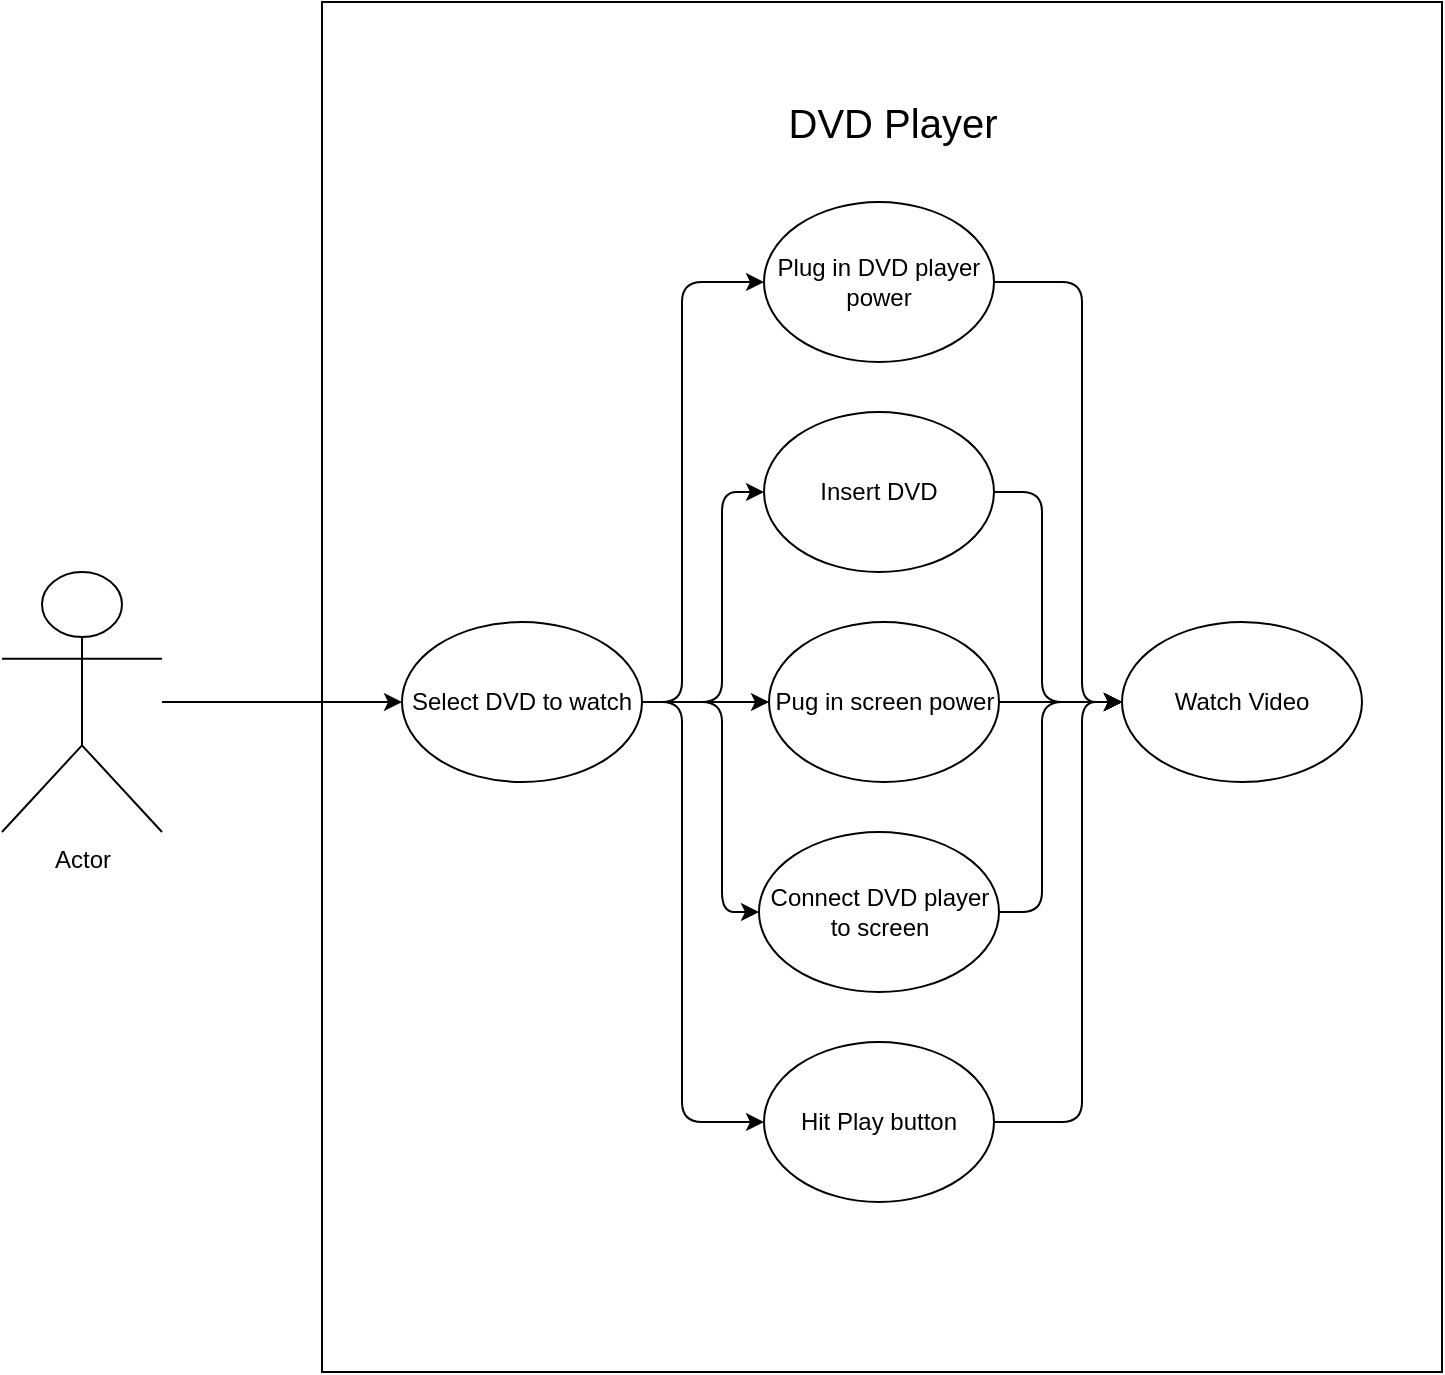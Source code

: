 <mxfile version="13.7.3" type="github">
  <diagram id="VxwpdV8dTUdYNORsaoQw" name="Page-1">
    <mxGraphModel dx="780" dy="1103" grid="1" gridSize="10" guides="1" tooltips="1" connect="1" arrows="1" fold="1" page="1" pageScale="1" pageWidth="850" pageHeight="1100" math="0" shadow="0">
      <root>
        <mxCell id="0" />
        <mxCell id="1" parent="0" />
        <mxCell id="stS1s8CcGsvVjPebMNRK-48" value="" style="rounded=0;whiteSpace=wrap;html=1;rotation=-90;" vertex="1" parent="1">
          <mxGeometry x="137.5" y="262.5" width="685" height="560" as="geometry" />
        </mxCell>
        <mxCell id="stS1s8CcGsvVjPebMNRK-16" style="edgeStyle=orthogonalEdgeStyle;rounded=0;orthogonalLoop=1;jettySize=auto;html=1;" edge="1" parent="1" source="stS1s8CcGsvVjPebMNRK-3" target="stS1s8CcGsvVjPebMNRK-8">
          <mxGeometry relative="1" as="geometry" />
        </mxCell>
        <mxCell id="stS1s8CcGsvVjPebMNRK-3" value="Actor" style="shape=umlActor;verticalLabelPosition=bottom;verticalAlign=top;html=1;outlineConnect=0;" vertex="1" parent="1">
          <mxGeometry x="40" y="485" width="80" height="130" as="geometry" />
        </mxCell>
        <mxCell id="stS1s8CcGsvVjPebMNRK-4" value="Insert DVD" style="ellipse;whiteSpace=wrap;html=1;" vertex="1" parent="1">
          <mxGeometry x="421" y="405" width="115" height="80" as="geometry" />
        </mxCell>
        <mxCell id="stS1s8CcGsvVjPebMNRK-6" value="Connect DVD player to screen" style="ellipse;whiteSpace=wrap;html=1;" vertex="1" parent="1">
          <mxGeometry x="418.5" y="615" width="120" height="80" as="geometry" />
        </mxCell>
        <mxCell id="stS1s8CcGsvVjPebMNRK-41" style="edgeStyle=orthogonalEdgeStyle;rounded=0;orthogonalLoop=1;jettySize=auto;html=1;entryX=0;entryY=0.5;entryDx=0;entryDy=0;" edge="1" parent="1" source="stS1s8CcGsvVjPebMNRK-8" target="stS1s8CcGsvVjPebMNRK-11">
          <mxGeometry relative="1" as="geometry" />
        </mxCell>
        <mxCell id="stS1s8CcGsvVjPebMNRK-8" value="Select DVD to watch" style="ellipse;whiteSpace=wrap;html=1;" vertex="1" parent="1">
          <mxGeometry x="240" y="510" width="120" height="80" as="geometry" />
        </mxCell>
        <mxCell id="stS1s8CcGsvVjPebMNRK-9" value="Plug in DVD player power" style="ellipse;whiteSpace=wrap;html=1;" vertex="1" parent="1">
          <mxGeometry x="421" y="300" width="115" height="80" as="geometry" />
        </mxCell>
        <mxCell id="stS1s8CcGsvVjPebMNRK-10" value="Watch Video" style="ellipse;whiteSpace=wrap;html=1;" vertex="1" parent="1">
          <mxGeometry x="600" y="510" width="120" height="80" as="geometry" />
        </mxCell>
        <mxCell id="stS1s8CcGsvVjPebMNRK-46" style="edgeStyle=orthogonalEdgeStyle;rounded=0;orthogonalLoop=1;jettySize=auto;html=1;entryX=0;entryY=0.5;entryDx=0;entryDy=0;" edge="1" parent="1" source="stS1s8CcGsvVjPebMNRK-11" target="stS1s8CcGsvVjPebMNRK-10">
          <mxGeometry relative="1" as="geometry" />
        </mxCell>
        <mxCell id="stS1s8CcGsvVjPebMNRK-11" value="Pug in screen power" style="ellipse;whiteSpace=wrap;html=1;" vertex="1" parent="1">
          <mxGeometry x="423.5" y="510" width="115" height="80" as="geometry" />
        </mxCell>
        <mxCell id="stS1s8CcGsvVjPebMNRK-12" value="Hit Play button" style="ellipse;whiteSpace=wrap;html=1;" vertex="1" parent="1">
          <mxGeometry x="421" y="720" width="115" height="80" as="geometry" />
        </mxCell>
        <mxCell id="stS1s8CcGsvVjPebMNRK-15" value="&lt;font style=&quot;font-size: 20px&quot;&gt;DVD Player&lt;/font&gt;" style="text;html=1;strokeColor=none;fillColor=none;align=center;verticalAlign=middle;whiteSpace=wrap;rounded=0;" vertex="1" parent="1">
          <mxGeometry x="407.5" y="250" width="155" height="20" as="geometry" />
        </mxCell>
        <mxCell id="stS1s8CcGsvVjPebMNRK-37" value="" style="edgeStyle=elbowEdgeStyle;elbow=horizontal;endArrow=classic;html=1;exitX=1;exitY=0.5;exitDx=0;exitDy=0;entryX=0;entryY=0.5;entryDx=0;entryDy=0;" edge="1" parent="1" source="stS1s8CcGsvVjPebMNRK-8" target="stS1s8CcGsvVjPebMNRK-9">
          <mxGeometry width="50" height="50" relative="1" as="geometry">
            <mxPoint x="340" y="450" as="sourcePoint" />
            <mxPoint x="390" y="400" as="targetPoint" />
            <Array as="points">
              <mxPoint x="380" y="450" />
            </Array>
          </mxGeometry>
        </mxCell>
        <mxCell id="stS1s8CcGsvVjPebMNRK-38" value="" style="edgeStyle=elbowEdgeStyle;elbow=horizontal;endArrow=classic;html=1;entryX=0;entryY=0.5;entryDx=0;entryDy=0;" edge="1" parent="1" target="stS1s8CcGsvVjPebMNRK-4">
          <mxGeometry width="50" height="50" relative="1" as="geometry">
            <mxPoint x="367" y="550" as="sourcePoint" />
            <mxPoint x="417" y="500" as="targetPoint" />
            <Array as="points">
              <mxPoint x="400" y="500" />
            </Array>
          </mxGeometry>
        </mxCell>
        <mxCell id="stS1s8CcGsvVjPebMNRK-39" value="" style="edgeStyle=elbowEdgeStyle;elbow=horizontal;endArrow=classic;html=1;entryX=0;entryY=0.5;entryDx=0;entryDy=0;" edge="1" parent="1" target="stS1s8CcGsvVjPebMNRK-6">
          <mxGeometry width="50" height="50" relative="1" as="geometry">
            <mxPoint x="370" y="550" as="sourcePoint" />
            <mxPoint x="600" y="500" as="targetPoint" />
            <Array as="points">
              <mxPoint x="400" y="600" />
            </Array>
          </mxGeometry>
        </mxCell>
        <mxCell id="stS1s8CcGsvVjPebMNRK-40" value="" style="edgeStyle=elbowEdgeStyle;elbow=horizontal;endArrow=classic;html=1;entryX=0;entryY=0.5;entryDx=0;entryDy=0;exitX=1;exitY=0.5;exitDx=0;exitDy=0;" edge="1" parent="1" source="stS1s8CcGsvVjPebMNRK-8" target="stS1s8CcGsvVjPebMNRK-12">
          <mxGeometry width="50" height="50" relative="1" as="geometry">
            <mxPoint x="317" y="695" as="sourcePoint" />
            <mxPoint x="367" y="645" as="targetPoint" />
            <Array as="points">
              <mxPoint x="380" y="650" />
            </Array>
          </mxGeometry>
        </mxCell>
        <mxCell id="stS1s8CcGsvVjPebMNRK-42" value="" style="edgeStyle=elbowEdgeStyle;elbow=horizontal;endArrow=classic;html=1;entryX=0;entryY=0.5;entryDx=0;entryDy=0;exitX=1;exitY=0.5;exitDx=0;exitDy=0;" edge="1" parent="1" source="stS1s8CcGsvVjPebMNRK-9" target="stS1s8CcGsvVjPebMNRK-10">
          <mxGeometry width="50" height="50" relative="1" as="geometry">
            <mxPoint x="550" y="550" as="sourcePoint" />
            <mxPoint x="600" y="500" as="targetPoint" />
            <Array as="points">
              <mxPoint x="580" y="370" />
            </Array>
          </mxGeometry>
        </mxCell>
        <mxCell id="stS1s8CcGsvVjPebMNRK-43" value="" style="edgeStyle=elbowEdgeStyle;elbow=horizontal;endArrow=classic;html=1;entryX=0;entryY=0.5;entryDx=0;entryDy=0;exitX=1;exitY=0.5;exitDx=0;exitDy=0;" edge="1" parent="1" source="stS1s8CcGsvVjPebMNRK-4" target="stS1s8CcGsvVjPebMNRK-10">
          <mxGeometry width="50" height="50" relative="1" as="geometry">
            <mxPoint x="550" y="440" as="sourcePoint" />
            <mxPoint x="600" y="500" as="targetPoint" />
            <Array as="points">
              <mxPoint x="560" y="500" />
            </Array>
          </mxGeometry>
        </mxCell>
        <mxCell id="stS1s8CcGsvVjPebMNRK-44" value="" style="edgeStyle=elbowEdgeStyle;elbow=horizontal;endArrow=classic;html=1;entryX=0;entryY=0.5;entryDx=0;entryDy=0;exitX=1;exitY=0.5;exitDx=0;exitDy=0;" edge="1" parent="1" source="stS1s8CcGsvVjPebMNRK-6" target="stS1s8CcGsvVjPebMNRK-10">
          <mxGeometry width="50" height="50" relative="1" as="geometry">
            <mxPoint x="550" y="550" as="sourcePoint" />
            <mxPoint x="600" y="500" as="targetPoint" />
            <Array as="points">
              <mxPoint x="560" y="600" />
            </Array>
          </mxGeometry>
        </mxCell>
        <mxCell id="stS1s8CcGsvVjPebMNRK-45" value="" style="edgeStyle=elbowEdgeStyle;elbow=horizontal;endArrow=classic;html=1;exitX=1;exitY=0.5;exitDx=0;exitDy=0;entryX=0;entryY=0.5;entryDx=0;entryDy=0;" edge="1" parent="1" source="stS1s8CcGsvVjPebMNRK-12" target="stS1s8CcGsvVjPebMNRK-10">
          <mxGeometry width="50" height="50" relative="1" as="geometry">
            <mxPoint x="560" y="770" as="sourcePoint" />
            <mxPoint x="610" y="720" as="targetPoint" />
            <Array as="points">
              <mxPoint x="580" y="660" />
            </Array>
          </mxGeometry>
        </mxCell>
      </root>
    </mxGraphModel>
  </diagram>
</mxfile>
